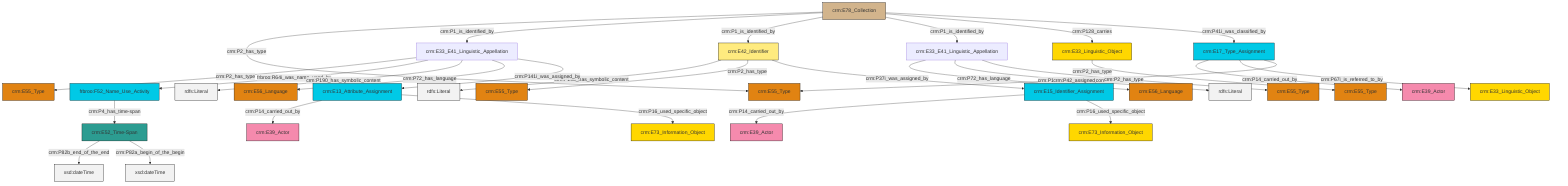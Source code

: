 graph TD
classDef Literal fill:#f2f2f2,stroke:#000000;
classDef CRM_Entity fill:#FFFFFF,stroke:#000000;
classDef Temporal_Entity fill:#00C9E6, stroke:#000000;
classDef Type fill:#E18312, stroke:#000000;
classDef Time-Span fill:#2C9C91, stroke:#000000;
classDef Appellation fill:#FFEB7F, stroke:#000000;
classDef Place fill:#008836, stroke:#000000;
classDef Persistent_Item fill:#B266B2, stroke:#000000;
classDef Conceptual_Object fill:#FFD700, stroke:#000000;
classDef Physical_Thing fill:#D2B48C, stroke:#000000;
classDef Actor fill:#f58aad, stroke:#000000;
classDef PC_Classes fill:#4ce600, stroke:#000000;
classDef Multi fill:#cccccc,stroke:#000000;

0["crm:E52_Time-Span"]:::Time-Span -->|crm:P82b_end_of_the_end| 1[xsd:dateTime]:::Literal
2["crm:E78_Collection"]:::Physical_Thing -->|crm:P2_has_type| 3["crm:E55_Type"]:::Type
6["crm:E17_Type_Assignment"]:::Temporal_Entity -->|crm:P14_carried_out_by| 7["crm:E39_Actor"]:::Actor
8["crm:E33_E41_Linguistic_Appellation"]:::Default -->|crm:P2_has_type| 10["crm:E55_Type"]:::Type
11["crm:E42_Identifier"]:::Appellation -->|crm:P190_has_symbolic_content| 12[rdfs:Literal]:::Literal
15["crm:E13_Attribute_Assignment"]:::Temporal_Entity -->|crm:P14_carried_out_by| 16["crm:E39_Actor"]:::Actor
6["crm:E17_Type_Assignment"]:::Temporal_Entity -->|crm:P67i_is_referred_to_by| 17["crm:E33_Linguistic_Object"]:::Conceptual_Object
2["crm:E78_Collection"]:::Physical_Thing -->|crm:P1_is_identified_by| 8["crm:E33_E41_Linguistic_Appellation"]:::Default
8["crm:E33_E41_Linguistic_Appellation"]:::Default -->|frbroo:R64i_was_name_used_by| 22["frbroo:F52_Name_Use_Activity"]:::Temporal_Entity
8["crm:E33_E41_Linguistic_Appellation"]:::Default -->|crm:P190_has_symbolic_content| 25[rdfs:Literal]:::Literal
11["crm:E42_Identifier"]:::Appellation -->|crm:P2_has_type| 26["crm:E55_Type"]:::Type
0["crm:E52_Time-Span"]:::Time-Span -->|crm:P82a_begin_of_the_begin| 30[xsd:dateTime]:::Literal
11["crm:E42_Identifier"]:::Appellation -->|crm:P37i_was_assigned_by| 35["crm:E15_Identifier_Assignment"]:::Temporal_Entity
2["crm:E78_Collection"]:::Physical_Thing -->|crm:P1_is_identified_by| 11["crm:E42_Identifier"]:::Appellation
2["crm:E78_Collection"]:::Physical_Thing -->|crm:P1_is_identified_by| 36["crm:E33_E41_Linguistic_Appellation"]:::Default
2["crm:E78_Collection"]:::Physical_Thing -->|crm:P128_carries| 37["crm:E33_Linguistic_Object"]:::Conceptual_Object
35["crm:E15_Identifier_Assignment"]:::Temporal_Entity -->|crm:P14_carried_out_by| 38["crm:E39_Actor"]:::Actor
36["crm:E33_E41_Linguistic_Appellation"]:::Default -->|crm:P72_has_language| 43["crm:E56_Language"]:::Type
36["crm:E33_E41_Linguistic_Appellation"]:::Default -->|crm:P190_has_symbolic_content| 44[rdfs:Literal]:::Literal
8["crm:E33_E41_Linguistic_Appellation"]:::Default -->|crm:P72_has_language| 23["crm:E56_Language"]:::Type
36["crm:E33_E41_Linguistic_Appellation"]:::Default -->|crm:P2_has_type| 13["crm:E55_Type"]:::Type
2["crm:E78_Collection"]:::Physical_Thing -->|crm:P41i_was_classified_by| 6["crm:E17_Type_Assignment"]:::Temporal_Entity
37["crm:E33_Linguistic_Object"]:::Conceptual_Object -->|crm:P2_has_type| 46["crm:E55_Type"]:::Type
15["crm:E13_Attribute_Assignment"]:::Temporal_Entity -->|crm:P16_used_specific_object| 19["crm:E73_Information_Object"]:::Conceptual_Object
6["crm:E17_Type_Assignment"]:::Temporal_Entity -->|crm:P42_assigned| 3["crm:E55_Type"]:::Type
35["crm:E15_Identifier_Assignment"]:::Temporal_Entity -->|crm:P16_used_specific_object| 4["crm:E73_Information_Object"]:::Conceptual_Object
8["crm:E33_E41_Linguistic_Appellation"]:::Default -->|crm:P141i_was_assigned_by| 15["crm:E13_Attribute_Assignment"]:::Temporal_Entity
22["frbroo:F52_Name_Use_Activity"]:::Temporal_Entity -->|crm:P4_has_time-span| 0["crm:E52_Time-Span"]:::Time-Span